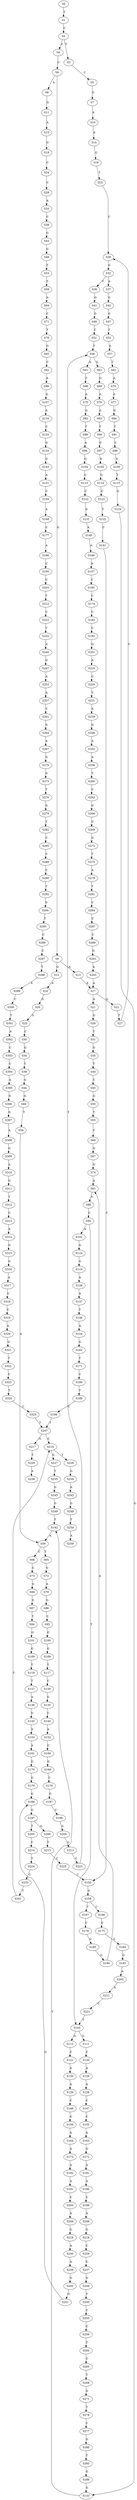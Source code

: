 strict digraph  {
	S0 -> S1 [ label = T ];
	S1 -> S2 [ label = C ];
	S2 -> S3 [ label = T ];
	S2 -> S4 [ label = C ];
	S3 -> S5 [ label = C ];
	S4 -> S6 [ label = C ];
	S5 -> S7 [ label = G ];
	S6 -> S8 [ label = A ];
	S6 -> S9 [ label = G ];
	S7 -> S10 [ label = A ];
	S8 -> S11 [ label = G ];
	S9 -> S12 [ label = G ];
	S9 -> S13 [ label = A ];
	S10 -> S14 [ label = A ];
	S11 -> S15 [ label = A ];
	S12 -> S16 [ label = A ];
	S13 -> S17 [ label = A ];
	S14 -> S18 [ label = G ];
	S15 -> S19 [ label = G ];
	S16 -> S20 [ label = G ];
	S17 -> S21 [ label = A ];
	S17 -> S22 [ label = G ];
	S18 -> S23 [ label = T ];
	S19 -> S24 [ label = C ];
	S20 -> S25 [ label = G ];
	S21 -> S26 [ label = G ];
	S22 -> S27 [ label = T ];
	S23 -> S28 [ label = C ];
	S24 -> S29 [ label = C ];
	S25 -> S30 [ label = C ];
	S26 -> S31 [ label = T ];
	S27 -> S28 [ label = C ];
	S28 -> S32 [ label = G ];
	S29 -> S33 [ label = A ];
	S30 -> S34 [ label = G ];
	S31 -> S35 [ label = G ];
	S32 -> S36 [ label = C ];
	S32 -> S37 [ label = A ];
	S33 -> S38 [ label = C ];
	S34 -> S39 [ label = T ];
	S35 -> S40 [ label = T ];
	S36 -> S41 [ label = G ];
	S37 -> S42 [ label = G ];
	S38 -> S43 [ label = G ];
	S39 -> S44 [ label = G ];
	S40 -> S45 [ label = C ];
	S41 -> S46 [ label = G ];
	S42 -> S47 [ label = G ];
	S43 -> S48 [ label = G ];
	S44 -> S49 [ label = G ];
	S45 -> S50 [ label = G ];
	S46 -> S51 [ label = C ];
	S47 -> S52 [ label = T ];
	S48 -> S53 [ label = T ];
	S49 -> S54 [ label = T ];
	S50 -> S55 [ label = T ];
	S51 -> S56 [ label = T ];
	S52 -> S57 [ label = A ];
	S53 -> S58 [ label = T ];
	S54 -> S59 [ label = A ];
	S55 -> S60 [ label = C ];
	S56 -> S61 [ label = A ];
	S56 -> S62 [ label = G ];
	S57 -> S63 [ label = T ];
	S58 -> S64 [ label = A ];
	S59 -> S65 [ label = T ];
	S59 -> S66 [ label = C ];
	S60 -> S67 [ label = G ];
	S61 -> S68 [ label = T ];
	S62 -> S69 [ label = G ];
	S63 -> S70 [ label = A ];
	S64 -> S71 [ label = C ];
	S65 -> S72 [ label = G ];
	S66 -> S73 [ label = C ];
	S67 -> S74 [ label = G ];
	S68 -> S75 [ label = A ];
	S69 -> S76 [ label = A ];
	S70 -> S77 [ label = A ];
	S71 -> S78 [ label = T ];
	S72 -> S79 [ label = A ];
	S73 -> S80 [ label = G ];
	S74 -> S81 [ label = A ];
	S75 -> S82 [ label = G ];
	S76 -> S83 [ label = A ];
	S77 -> S84 [ label = G ];
	S78 -> S85 [ label = G ];
	S79 -> S86 [ label = G ];
	S80 -> S87 [ label = G ];
	S81 -> S88 [ label = A ];
	S82 -> S89 [ label = T ];
	S83 -> S90 [ label = T ];
	S84 -> S91 [ label = T ];
	S85 -> S92 [ label = C ];
	S86 -> S93 [ label = C ];
	S87 -> S94 [ label = T ];
	S88 -> S95 [ label = C ];
	S89 -> S96 [ label = A ];
	S90 -> S97 [ label = G ];
	S91 -> S98 [ label = C ];
	S92 -> S99 [ label = A ];
	S93 -> S100 [ label = G ];
	S94 -> S101 [ label = G ];
	S95 -> S102 [ label = A ];
	S95 -> S103 [ label = T ];
	S96 -> S104 [ label = G ];
	S97 -> S105 [ label = G ];
	S98 -> S106 [ label = G ];
	S99 -> S107 [ label = G ];
	S100 -> S108 [ label = G ];
	S101 -> S109 [ label = G ];
	S102 -> S110 [ label = G ];
	S103 -> S111 [ label = G ];
	S103 -> S112 [ label = A ];
	S104 -> S113 [ label = C ];
	S105 -> S114 [ label = G ];
	S106 -> S115 [ label = T ];
	S107 -> S116 [ label = A ];
	S108 -> S117 [ label = T ];
	S109 -> S118 [ label = T ];
	S110 -> S119 [ label = G ];
	S111 -> S120 [ label = C ];
	S112 -> S121 [ label = C ];
	S113 -> S122 [ label = C ];
	S114 -> S123 [ label = G ];
	S115 -> S124 [ label = G ];
	S116 -> S125 [ label = C ];
	S117 -> S126 [ label = C ];
	S118 -> S127 [ label = T ];
	S119 -> S128 [ label = A ];
	S120 -> S129 [ label = A ];
	S121 -> S130 [ label = A ];
	S122 -> S131 [ label = G ];
	S123 -> S132 [ label = T ];
	S124 -> S133 [ label = G ];
	S125 -> S134 [ label = G ];
	S126 -> S135 [ label = G ];
	S127 -> S136 [ label = A ];
	S128 -> S137 [ label = A ];
	S129 -> S138 [ label = A ];
	S130 -> S139 [ label = A ];
	S131 -> S140 [ label = A ];
	S132 -> S141 [ label = C ];
	S133 -> S142 [ label = T ];
	S134 -> S143 [ label = G ];
	S135 -> S144 [ label = C ];
	S136 -> S145 [ label = G ];
	S137 -> S146 [ label = T ];
	S138 -> S147 [ label = C ];
	S139 -> S148 [ label = C ];
	S140 -> S149 [ label = A ];
	S141 -> S150 [ label = C ];
	S142 -> S59 [ label = A ];
	S143 -> S151 [ label = A ];
	S144 -> S152 [ label = A ];
	S145 -> S153 [ label = A ];
	S146 -> S154 [ label = A ];
	S147 -> S155 [ label = C ];
	S148 -> S156 [ label = G ];
	S149 -> S157 [ label = A ];
	S150 -> S158 [ label = G ];
	S151 -> S159 [ label = C ];
	S152 -> S160 [ label = C ];
	S153 -> S161 [ label = A ];
	S154 -> S162 [ label = G ];
	S155 -> S163 [ label = A ];
	S156 -> S164 [ label = A ];
	S157 -> S165 [ label = C ];
	S158 -> S166 [ label = C ];
	S158 -> S167 [ label = T ];
	S159 -> S168 [ label = A ];
	S160 -> S169 [ label = G ];
	S161 -> S170 [ label = G ];
	S162 -> S171 [ label = T ];
	S163 -> S172 [ label = G ];
	S164 -> S173 [ label = A ];
	S165 -> S174 [ label = C ];
	S166 -> S175 [ label = C ];
	S167 -> S176 [ label = C ];
	S168 -> S177 [ label = C ];
	S169 -> S178 [ label = C ];
	S170 -> S179 [ label = G ];
	S171 -> S180 [ label = C ];
	S172 -> S181 [ label = A ];
	S173 -> S182 [ label = A ];
	S174 -> S183 [ label = C ];
	S175 -> S184 [ label = G ];
	S176 -> S185 [ label = G ];
	S177 -> S186 [ label = A ];
	S178 -> S187 [ label = G ];
	S179 -> S188 [ label = G ];
	S180 -> S189 [ label = T ];
	S181 -> S190 [ label = A ];
	S182 -> S191 [ label = A ];
	S183 -> S192 [ label = C ];
	S184 -> S193 [ label = G ];
	S185 -> S194 [ label = G ];
	S186 -> S195 [ label = C ];
	S187 -> S196 [ label = C ];
	S188 -> S197 [ label = G ];
	S189 -> S198 [ label = C ];
	S190 -> S199 [ label = C ];
	S191 -> S200 [ label = C ];
	S192 -> S201 [ label = G ];
	S193 -> S202 [ label = A ];
	S194 -> S81 [ label = A ];
	S195 -> S203 [ label = C ];
	S196 -> S204 [ label = G ];
	S197 -> S205 [ label = T ];
	S197 -> S206 [ label = G ];
	S198 -> S207 [ label = T ];
	S199 -> S208 [ label = A ];
	S200 -> S209 [ label = A ];
	S201 -> S210 [ label = A ];
	S202 -> S211 [ label = A ];
	S203 -> S212 [ label = T ];
	S204 -> S213 [ label = G ];
	S205 -> S214 [ label = C ];
	S206 -> S215 [ label = T ];
	S207 -> S216 [ label = C ];
	S207 -> S217 [ label = G ];
	S208 -> S218 [ label = G ];
	S209 -> S219 [ label = G ];
	S210 -> S220 [ label = C ];
	S211 -> S221 [ label = C ];
	S212 -> S222 [ label = C ];
	S213 -> S223 [ label = C ];
	S214 -> S224 [ label = T ];
	S215 -> S225 [ label = C ];
	S216 -> S226 [ label = T ];
	S216 -> S227 [ label = G ];
	S217 -> S228 [ label = T ];
	S218 -> S229 [ label = C ];
	S219 -> S230 [ label = A ];
	S220 -> S231 [ label = T ];
	S221 -> S103 [ label = T ];
	S222 -> S232 [ label = T ];
	S223 -> S56 [ label = T ];
	S224 -> S233 [ label = C ];
	S225 -> S150 [ label = C ];
	S226 -> S234 [ label = G ];
	S227 -> S235 [ label = T ];
	S228 -> S236 [ label = A ];
	S229 -> S237 [ label = C ];
	S230 -> S238 [ label = A ];
	S231 -> S239 [ label = A ];
	S232 -> S240 [ label = A ];
	S233 -> S241 [ label = T ];
	S234 -> S242 [ label = A ];
	S235 -> S243 [ label = G ];
	S237 -> S244 [ label = G ];
	S238 -> S245 [ label = G ];
	S239 -> S246 [ label = G ];
	S240 -> S247 [ label = G ];
	S241 -> S216 [ label = C ];
	S242 -> S248 [ label = G ];
	S243 -> S249 [ label = G ];
	S244 -> S250 [ label = T ];
	S245 -> S251 [ label = G ];
	S246 -> S252 [ label = A ];
	S247 -> S253 [ label = A ];
	S248 -> S254 [ label = T ];
	S249 -> S142 [ label = T ];
	S250 -> S255 [ label = C ];
	S251 -> S188 [ label = G ];
	S252 -> S256 [ label = A ];
	S253 -> S257 [ label = A ];
	S254 -> S258 [ label = A ];
	S255 -> S259 [ label = C ];
	S256 -> S260 [ label = T ];
	S257 -> S261 [ label = C ];
	S259 -> S262 [ label = T ];
	S260 -> S263 [ label = C ];
	S261 -> S264 [ label = G ];
	S262 -> S265 [ label = C ];
	S263 -> S266 [ label = G ];
	S264 -> S267 [ label = A ];
	S265 -> S268 [ label = T ];
	S266 -> S269 [ label = G ];
	S267 -> S270 [ label = G ];
	S268 -> S271 [ label = G ];
	S269 -> S272 [ label = G ];
	S270 -> S273 [ label = G ];
	S271 -> S274 [ label = T ];
	S272 -> S275 [ label = T ];
	S273 -> S276 [ label = T ];
	S274 -> S277 [ label = C ];
	S275 -> S278 [ label = A ];
	S276 -> S279 [ label = G ];
	S277 -> S280 [ label = G ];
	S278 -> S281 [ label = T ];
	S279 -> S282 [ label = T ];
	S280 -> S283 [ label = T ];
	S281 -> S284 [ label = C ];
	S282 -> S285 [ label = C ];
	S283 -> S286 [ label = G ];
	S284 -> S287 [ label = C ];
	S285 -> S288 [ label = C ];
	S286 -> S133 [ label = G ];
	S287 -> S289 [ label = C ];
	S288 -> S290 [ label = C ];
	S289 -> S291 [ label = G ];
	S290 -> S292 [ label = T ];
	S291 -> S293 [ label = A ];
	S292 -> S294 [ label = G ];
	S293 -> S17 [ label = A ];
	S294 -> S295 [ label = T ];
	S295 -> S296 [ label = C ];
	S296 -> S297 [ label = C ];
	S297 -> S298 [ label = T ];
	S298 -> S299 [ label = A ];
	S299 -> S300 [ label = C ];
	S300 -> S301 [ label = T ];
	S301 -> S302 [ label = A ];
	S302 -> S303 [ label = C ];
	S303 -> S304 [ label = C ];
	S304 -> S305 [ label = A ];
	S305 -> S306 [ label = G ];
	S306 -> S307 [ label = G ];
	S307 -> S308 [ label = A ];
	S308 -> S309 [ label = G ];
	S309 -> S310 [ label = A ];
	S310 -> S311 [ label = G ];
	S311 -> S312 [ label = T ];
	S312 -> S313 [ label = C ];
	S313 -> S314 [ label = A ];
	S314 -> S315 [ label = G ];
	S315 -> S316 [ label = G ];
	S316 -> S317 [ label = A ];
	S317 -> S318 [ label = C ];
	S318 -> S319 [ label = C ];
	S319 -> S320 [ label = A ];
	S320 -> S321 [ label = G ];
	S321 -> S322 [ label = T ];
	S322 -> S323 [ label = C ];
	S323 -> S324 [ label = T ];
	S324 -> S325 [ label = C ];
	S325 -> S207 [ label = T ];
}
